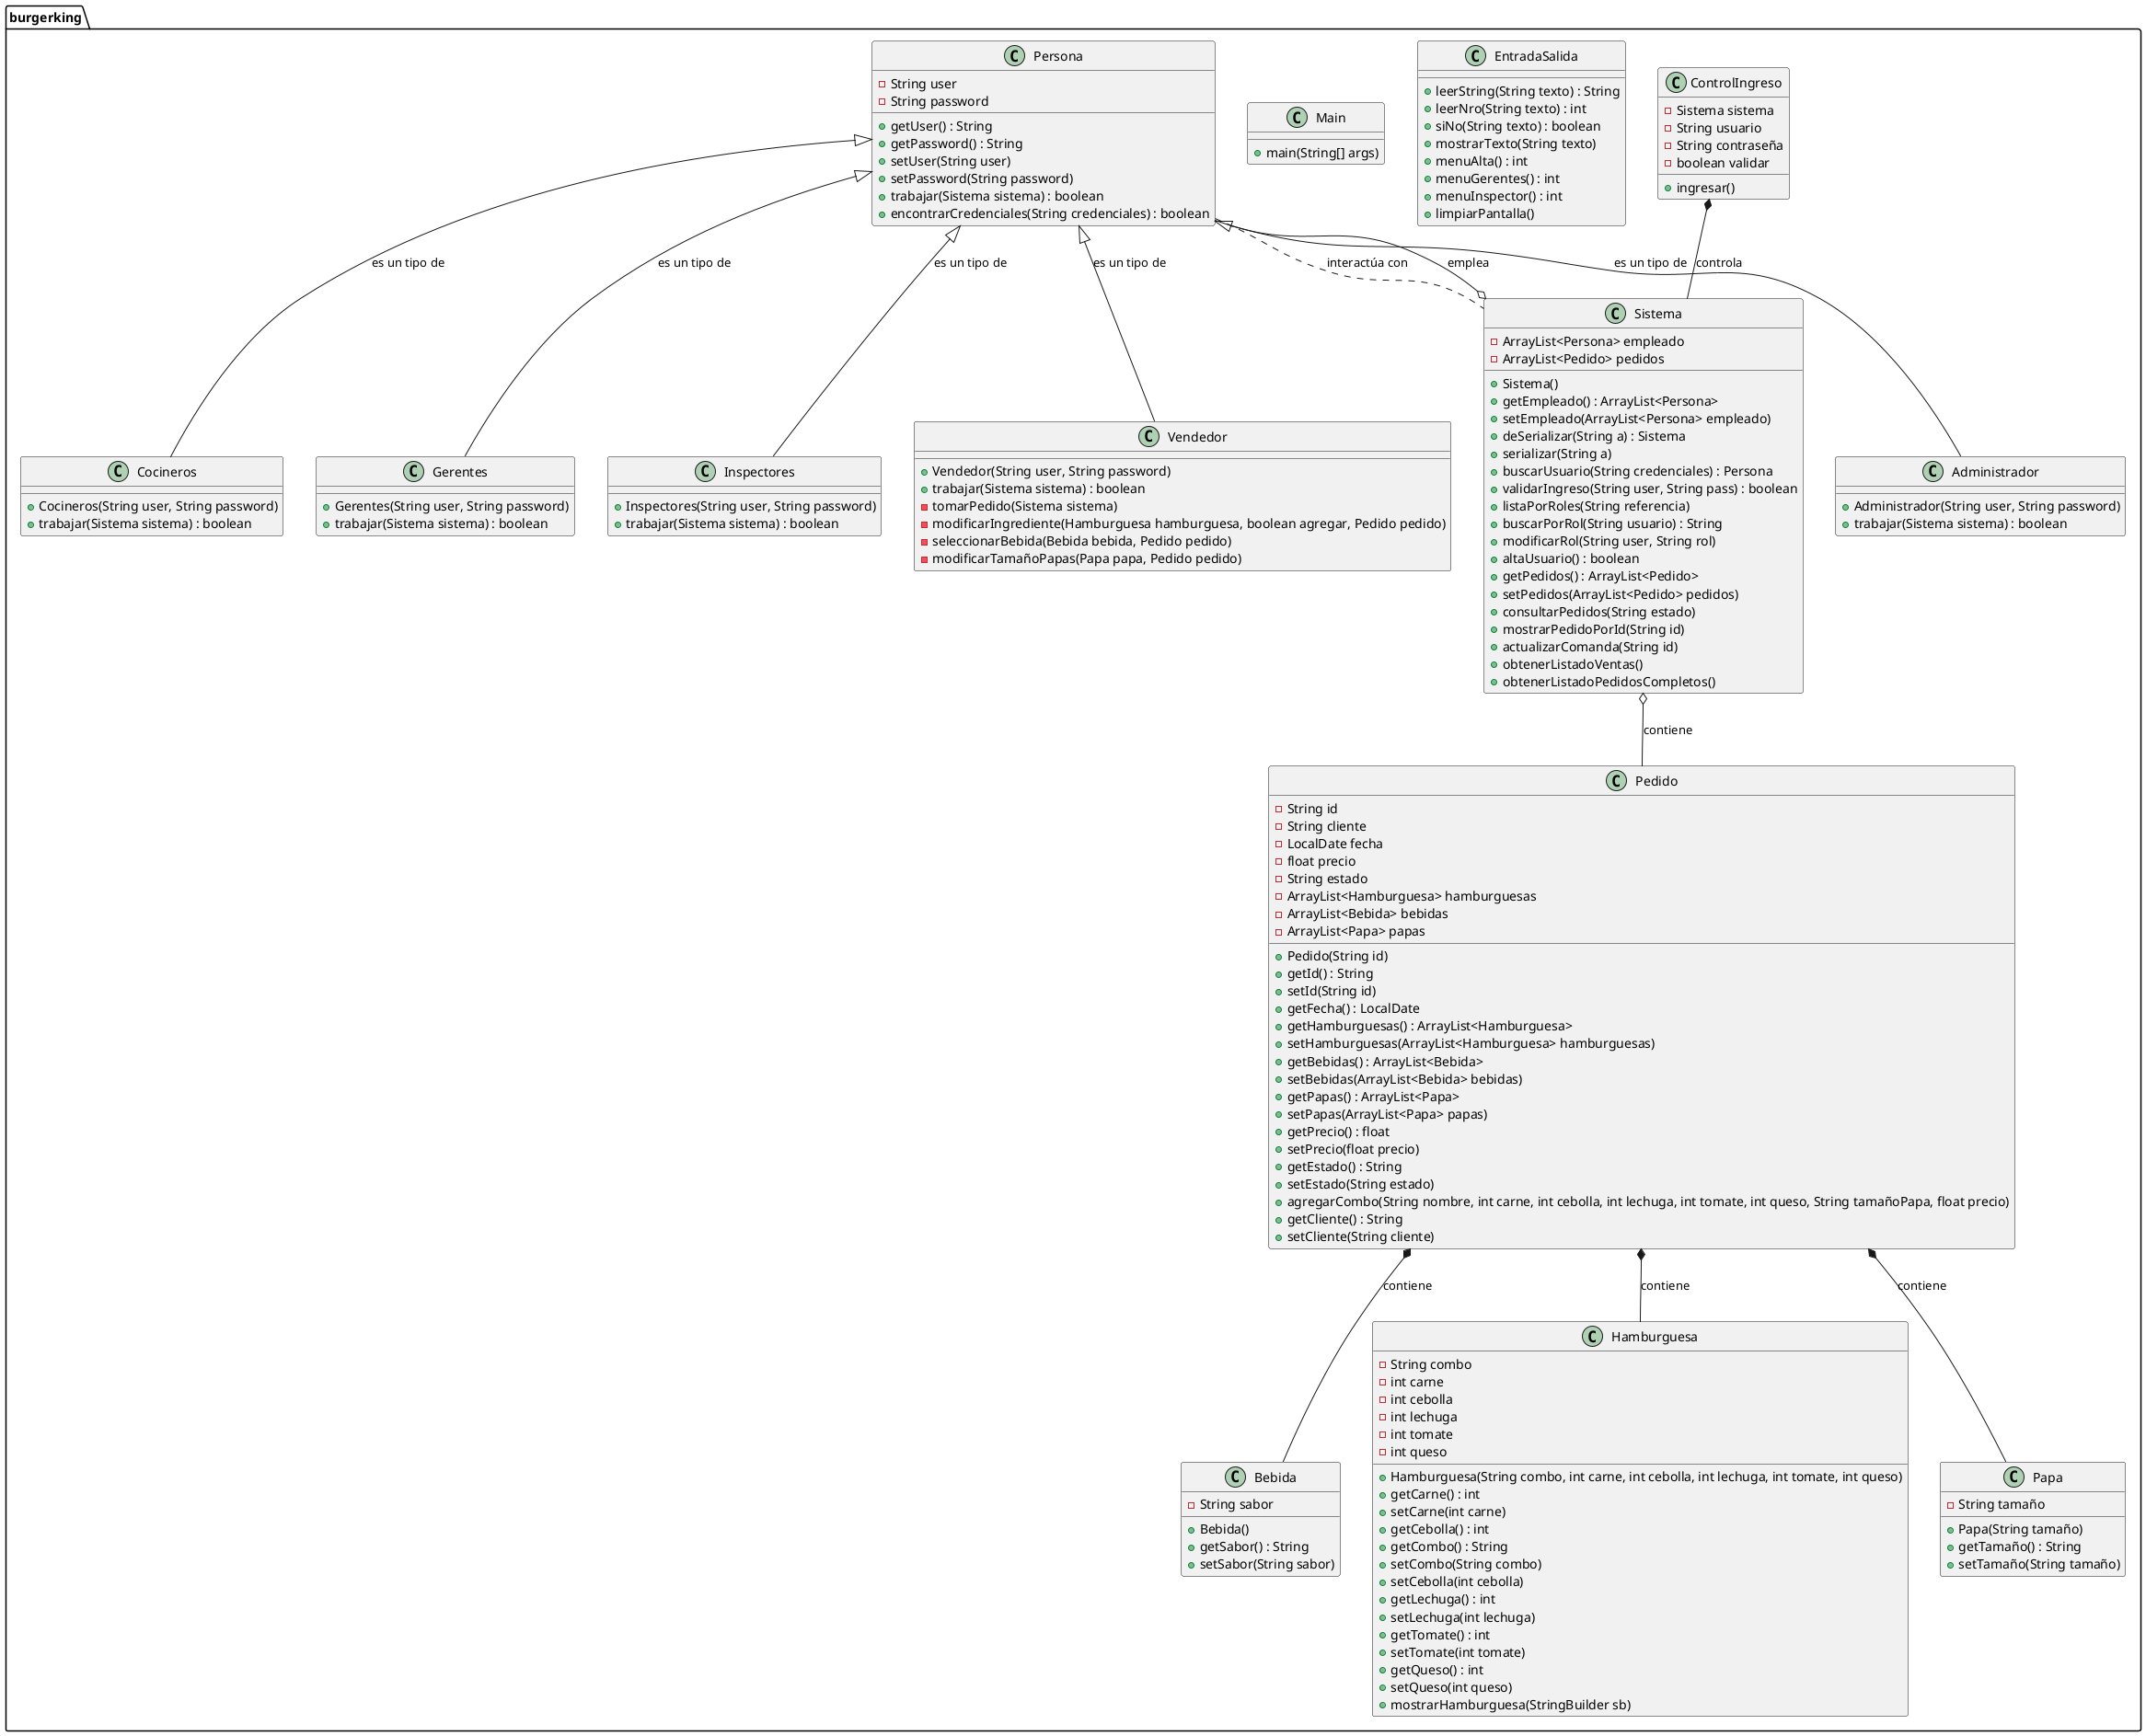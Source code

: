 @startuml

package burgerking {
    
    class Administrador {
        +Administrador(String user, String password)
        +trabajar(Sistema sistema) : boolean
    }

    class Bebida {
        -String sabor
        +Bebida()
        +getSabor() : String
        +setSabor(String sabor)
    }

    class Cocineros {
        +Cocineros(String user, String password)
        +trabajar(Sistema sistema) : boolean
    }

    class ControlIngreso {
        -Sistema sistema
        -String usuario
        -String contraseña
        -boolean validar
        +ingresar()
    }

    class EntradaSalida {
        +leerString(String texto) : String
        +leerNro(String texto) : int
        +siNo(String texto) : boolean
        +mostrarTexto(String texto)
        +menuAlta() : int
        +menuGerentes() : int
        +menuInspector() : int
        +limpiarPantalla()
    }

    class Gerentes {
        +Gerentes(String user, String password)
        +trabajar(Sistema sistema) : boolean
    }

    class Hamburguesa {
        -String combo
        -int carne
        -int cebolla
        -int lechuga
        -int tomate
        -int queso
        +Hamburguesa(String combo, int carne, int cebolla, int lechuga, int tomate, int queso)
        +getCarne() : int
        +setCarne(int carne)
        +getCebolla() : int
        +getCombo() : String
        +setCombo(String combo)
        +setCebolla(int cebolla)
        +getLechuga() : int
        +setLechuga(int lechuga)
        +getTomate() : int
        +setTomate(int tomate)
        +getQueso() : int
        +setQueso(int queso)
        +mostrarHamburguesa(StringBuilder sb)
    }

    class Inspectores {
        +Inspectores(String user, String password)
        +trabajar(Sistema sistema) : boolean
    }

    class Main {
        +main(String[] args)
    }

    class Papa {
        -String tamaño
        +Papa(String tamaño)
        +getTamaño() : String
        +setTamaño(String tamaño)
    }

    class Pedido {
        -String id
        -String cliente
        -LocalDate fecha
        -float precio
        -String estado
        -ArrayList<Hamburguesa> hamburguesas
        -ArrayList<Bebida> bebidas
        -ArrayList<Papa> papas
        +Pedido(String id)
        +getId() : String
        +setId(String id)
        +getFecha() : LocalDate
        +getHamburguesas() : ArrayList<Hamburguesa>
        +setHamburguesas(ArrayList<Hamburguesa> hamburguesas)
        +getBebidas() : ArrayList<Bebida>
        +setBebidas(ArrayList<Bebida> bebidas)
        +getPapas() : ArrayList<Papa>
        +setPapas(ArrayList<Papa> papas)
        +getPrecio() : float
        +setPrecio(float precio)
        +getEstado() : String
        +setEstado(String estado)
        +agregarCombo(String nombre, int carne, int cebolla, int lechuga, int tomate, int queso, String tamañoPapa, float precio)
        +getCliente() : String
        +setCliente(String cliente)
    }

    class Persona {
        -String user
        -String password
        +getUser() : String
        +getPassword() : String
        +setUser(String user)
        +setPassword(String password)
        +trabajar(Sistema sistema) : boolean
        +encontrarCredenciales(String credenciales) : boolean
    }

    class Sistema {
        -ArrayList<Persona> empleado
        -ArrayList<Pedido> pedidos
        +Sistema()
        +getEmpleado() : ArrayList<Persona>
        +setEmpleado(ArrayList<Persona> empleado)
        +deSerializar(String a) : Sistema
        +serializar(String a)
        +buscarUsuario(String credenciales) : Persona
        +validarIngreso(String user, String pass) : boolean
        +listaPorRoles(String referencia)
        +buscarPorRol(String usuario) : String
        +modificarRol(String user, String rol)
        +altaUsuario() : boolean
        +getPedidos() : ArrayList<Pedido>
        +setPedidos(ArrayList<Pedido> pedidos)
        +consultarPedidos(String estado)
        +mostrarPedidoPorId(String id)
        +actualizarComanda(String id)
        +obtenerListadoVentas()
        +obtenerListadoPedidosCompletos()
    }

    class Vendedor {
        +Vendedor(String user, String password)
        +trabajar(Sistema sistema) : boolean
        -tomarPedido(Sistema sistema)
        -modificarIngrediente(Hamburguesa hamburguesa, boolean agregar, Pedido pedido)
        -seleccionarBebida(Bebida bebida, Pedido pedido)
        -modificarTamañoPapas(Papa papa, Pedido pedido)
    }

    Persona <|-- Cocineros : "es un tipo de"
    Persona <|-- Gerentes : "es un tipo de"
    Persona <|-- Inspectores : "es un tipo de"
    Persona <|-- Vendedor : "es un tipo de"
    Persona <|-- Administrador : "es un tipo de"

    Pedido *-- Hamburguesa : "contiene"
    Pedido *-- Bebida : "contiene"
    Pedido *-- Papa : "contiene"
    Sistema o-- Persona : "emplea"
    Sistema o-- Pedido : "contiene"
    ControlIngreso *-- Sistema : "controla"
    Persona .. Sistema : "interactúa con"

}



@enduml

